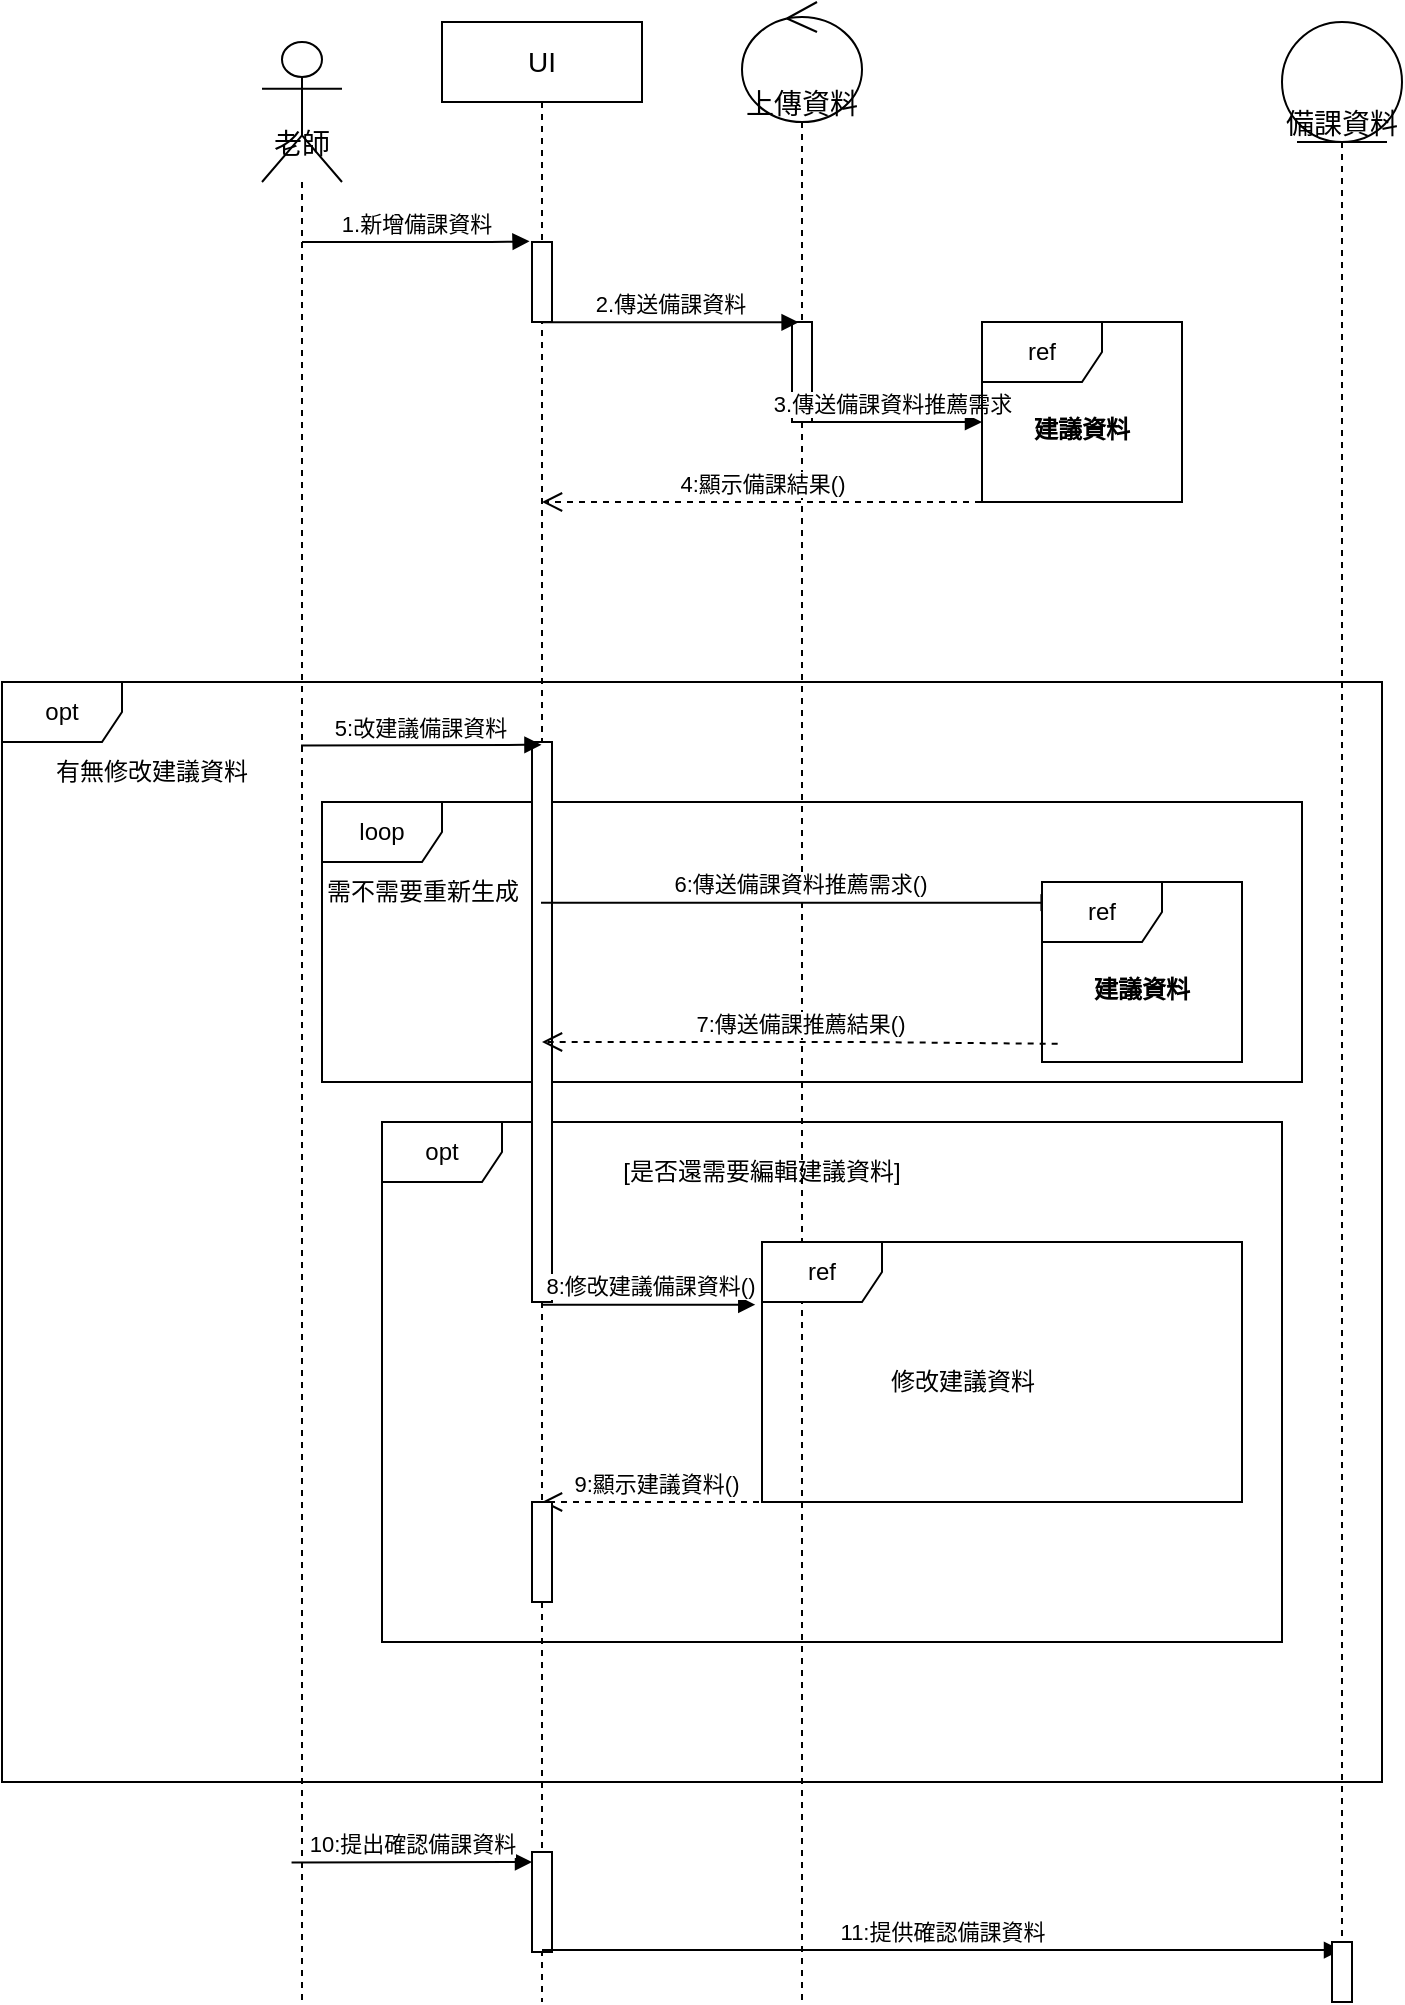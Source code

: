 <mxfile>
    <diagram name="第 1 页" id="_kCn5gWWrIlWfqqUU_DX">
        <mxGraphModel dx="576" dy="332" grid="1" gridSize="10" guides="1" tooltips="1" connect="1" arrows="1" fold="1" page="1" pageScale="1" pageWidth="1100" pageHeight="1700" math="0" shadow="0">
            <root>
                <mxCell id="0"/>
                <mxCell id="1" parent="0"/>
                <mxCell id="62" value="opt" style="shape=umlFrame;whiteSpace=wrap;html=1;" parent="1" vertex="1">
                    <mxGeometry y="420" width="690" height="550" as="geometry"/>
                </mxCell>
                <mxCell id="58" value="opt" style="shape=umlFrame;whiteSpace=wrap;html=1;" parent="1" vertex="1">
                    <mxGeometry x="190" y="640" width="450" height="260" as="geometry"/>
                </mxCell>
                <mxCell id="31" value="loop" style="shape=umlFrame;whiteSpace=wrap;html=1;" parent="1" vertex="1">
                    <mxGeometry x="160" y="480" width="490" height="140" as="geometry"/>
                </mxCell>
                <mxCell id="6" value="&lt;font style=&quot;font-size: 14px;&quot;&gt;老師&lt;/font&gt;" style="shape=umlLifeline;participant=umlActor;perimeter=lifelinePerimeter;whiteSpace=wrap;html=1;container=1;collapsible=0;recursiveResize=0;verticalAlign=top;spacingTop=36;outlineConnect=0;size=70;" parent="1" vertex="1">
                    <mxGeometry x="130" y="100" width="40" height="980" as="geometry"/>
                </mxCell>
                <mxCell id="8" value="UI" style="shape=umlLifeline;perimeter=lifelinePerimeter;whiteSpace=wrap;html=1;container=1;collapsible=0;recursiveResize=0;outlineConnect=0;fontSize=14;" parent="1" vertex="1">
                    <mxGeometry x="220" y="90" width="100" height="990" as="geometry"/>
                </mxCell>
                <mxCell id="15" value="" style="html=1;points=[];perimeter=orthogonalPerimeter;" parent="8" vertex="1">
                    <mxGeometry x="45" y="110" width="10" height="40" as="geometry"/>
                </mxCell>
                <mxCell id="27" value="" style="html=1;points=[];perimeter=orthogonalPerimeter;" parent="8" vertex="1">
                    <mxGeometry x="45" y="360" width="10" height="280" as="geometry"/>
                </mxCell>
                <mxCell id="56" value="9:顯示建議資料()" style="html=1;verticalAlign=bottom;endArrow=open;dashed=1;endSize=8;" parent="8" edge="1">
                    <mxGeometry relative="1" as="geometry">
                        <mxPoint x="164.5" y="740" as="sourcePoint"/>
                        <mxPoint x="50" y="740" as="targetPoint"/>
                        <Array as="points">
                            <mxPoint x="85" y="740"/>
                        </Array>
                    </mxGeometry>
                </mxCell>
                <mxCell id="57" value="" style="html=1;points=[];perimeter=orthogonalPerimeter;" parent="8" vertex="1">
                    <mxGeometry x="45" y="740" width="10" height="50" as="geometry"/>
                </mxCell>
                <mxCell id="97" value="10:提出確認備課資料" style="html=1;verticalAlign=bottom;startArrow=none;startFill=0;endArrow=block;startSize=8;entryX=0.473;entryY=0.005;entryDx=0;entryDy=0;entryPerimeter=0;" edge="1" parent="8">
                    <mxGeometry width="60" relative="1" as="geometry">
                        <mxPoint x="-75.23" y="920.3" as="sourcePoint"/>
                        <mxPoint x="45" y="920" as="targetPoint"/>
                    </mxGeometry>
                </mxCell>
                <mxCell id="98" value="" style="html=1;points=[];perimeter=orthogonalPerimeter;" vertex="1" parent="8">
                    <mxGeometry x="45" y="915" width="10" height="50" as="geometry"/>
                </mxCell>
                <mxCell id="9" value="上傳資料" style="shape=umlLifeline;participant=umlControl;perimeter=lifelinePerimeter;whiteSpace=wrap;html=1;container=1;collapsible=0;recursiveResize=0;verticalAlign=top;spacingTop=36;outlineConnect=0;fontSize=14;size=60;align=center;" parent="1" vertex="1">
                    <mxGeometry x="370" y="80" width="60" height="1000" as="geometry"/>
                </mxCell>
                <mxCell id="17" value="" style="html=1;points=[];perimeter=orthogonalPerimeter;" parent="9" vertex="1">
                    <mxGeometry x="25" y="160" width="10" height="50" as="geometry"/>
                </mxCell>
                <mxCell id="76" value="4:顯示備課結果()" style="html=1;verticalAlign=bottom;endArrow=open;dashed=1;endSize=8;" parent="9" edge="1">
                    <mxGeometry x="-0.002" relative="1" as="geometry">
                        <mxPoint x="119.5" y="250.0" as="sourcePoint"/>
                        <mxPoint x="-100" y="250" as="targetPoint"/>
                        <mxPoint as="offset"/>
                    </mxGeometry>
                </mxCell>
                <mxCell id="14" value="1.新增備課資料" style="html=1;verticalAlign=bottom;startArrow=none;startFill=0;endArrow=block;startSize=8;entryX=-0.122;entryY=-0.009;entryDx=0;entryDy=0;entryPerimeter=0;" parent="1" source="6" target="15" edge="1">
                    <mxGeometry width="60" relative="1" as="geometry">
                        <mxPoint x="200" y="200" as="sourcePoint"/>
                        <mxPoint x="260" y="200" as="targetPoint"/>
                        <Array as="points">
                            <mxPoint x="250" y="200"/>
                        </Array>
                    </mxGeometry>
                </mxCell>
                <mxCell id="16" value="2.傳送備課資料" style="html=1;verticalAlign=bottom;startArrow=none;startFill=0;endArrow=block;startSize=8;entryX=0.33;entryY=0.003;entryDx=0;entryDy=0;entryPerimeter=0;" parent="1" source="8" target="17" edge="1">
                    <mxGeometry width="60" relative="1" as="geometry">
                        <mxPoint x="300" y="260" as="sourcePoint"/>
                        <mxPoint x="360" y="260" as="targetPoint"/>
                    </mxGeometry>
                </mxCell>
                <mxCell id="20" value="3.傳送備課資料推薦需求" style="html=1;verticalAlign=bottom;startArrow=none;startFill=0;endArrow=block;startSize=8;" parent="1" source="9" edge="1">
                    <mxGeometry width="60" relative="1" as="geometry">
                        <mxPoint x="440" y="309" as="sourcePoint"/>
                        <mxPoint x="490" y="290" as="targetPoint"/>
                    </mxGeometry>
                </mxCell>
                <mxCell id="26" value="5:改建議備課資料" style="html=1;verticalAlign=bottom;startArrow=none;startFill=0;endArrow=block;startSize=8;entryX=0.473;entryY=0.005;entryDx=0;entryDy=0;entryPerimeter=0;" parent="1" target="27" edge="1">
                    <mxGeometry width="60" relative="1" as="geometry">
                        <mxPoint x="149.5" y="451.7" as="sourcePoint"/>
                        <mxPoint x="230" y="450" as="targetPoint"/>
                    </mxGeometry>
                </mxCell>
                <mxCell id="29" value="&lt;span style=&quot;&quot;&gt;6:傳送備課資料推薦需求()&lt;/span&gt;" style="html=1;verticalAlign=bottom;startArrow=none;startFill=0;endArrow=block;startSize=8;entryX=0.283;entryY=0.005;entryDx=0;entryDy=0;entryPerimeter=0;" parent="1" edge="1">
                    <mxGeometry x="0.0" width="60" relative="1" as="geometry">
                        <mxPoint x="269.5" y="530.35" as="sourcePoint"/>
                        <mxPoint x="527.83" y="530.35" as="targetPoint"/>
                        <mxPoint as="offset"/>
                    </mxGeometry>
                </mxCell>
                <mxCell id="34" value="需不需要重新生成" style="text;html=1;align=center;verticalAlign=middle;resizable=0;points=[];autosize=1;strokeColor=none;fillColor=none;" parent="1" vertex="1">
                    <mxGeometry x="150" y="510" width="120" height="30" as="geometry"/>
                </mxCell>
                <mxCell id="42" value="7:傳送備課推薦結果()" style="html=1;verticalAlign=bottom;endArrow=open;dashed=1;endSize=8;exitX=0.283;exitY=1.013;exitDx=0;exitDy=0;exitPerimeter=0;" parent="1" edge="1">
                    <mxGeometry relative="1" as="geometry">
                        <mxPoint x="527.83" y="600.91" as="sourcePoint"/>
                        <mxPoint x="270" y="600" as="targetPoint"/>
                        <Array as="points">
                            <mxPoint x="427.75" y="600"/>
                        </Array>
                    </mxGeometry>
                </mxCell>
                <mxCell id="45" value="ref" style="shape=umlFrame;whiteSpace=wrap;html=1;" parent="1" vertex="1">
                    <mxGeometry x="380" y="700" width="240" height="130" as="geometry"/>
                </mxCell>
                <mxCell id="47" value="8:修改建議備課資料()" style="html=1;verticalAlign=bottom;startArrow=none;startFill=0;endArrow=block;startSize=8;entryX=-0.014;entryY=0.241;entryDx=0;entryDy=0;entryPerimeter=0;" parent="1" source="8" target="45" edge="1">
                    <mxGeometry width="60" relative="1" as="geometry">
                        <mxPoint x="300" y="659" as="sourcePoint"/>
                        <mxPoint x="230" y="660" as="targetPoint"/>
                    </mxGeometry>
                </mxCell>
                <mxCell id="55" value="有無修改建議資料" style="text;html=1;align=center;verticalAlign=middle;whiteSpace=wrap;rounded=0;" parent="1" vertex="1">
                    <mxGeometry x="10" y="450" width="130" height="30" as="geometry"/>
                </mxCell>
                <mxCell id="61" value="[是否還需要編輯建議資料]" style="text;html=1;align=center;verticalAlign=middle;whiteSpace=wrap;rounded=0;" parent="1" vertex="1">
                    <mxGeometry x="300" y="650" width="160" height="30" as="geometry"/>
                </mxCell>
                <mxCell id="63" value="修改建議資料" style="text;html=1;align=center;verticalAlign=middle;resizable=0;points=[];autosize=1;strokeColor=none;fillColor=none;" parent="1" vertex="1">
                    <mxGeometry x="430" y="755" width="100" height="30" as="geometry"/>
                </mxCell>
                <mxCell id="64" value="備課資料" style="shape=umlLifeline;participant=umlEntity;perimeter=lifelinePerimeter;whiteSpace=wrap;html=1;container=1;collapsible=0;recursiveResize=0;verticalAlign=top;spacingTop=36;outlineConnect=0;fontSize=14;size=60;" parent="1" vertex="1">
                    <mxGeometry x="640" y="90" width="60" height="990" as="geometry"/>
                </mxCell>
                <mxCell id="71" value="ref" style="shape=umlFrame;whiteSpace=wrap;html=1;" parent="1" vertex="1">
                    <mxGeometry x="520" y="520" width="100" height="90" as="geometry"/>
                </mxCell>
                <mxCell id="72" value="ref" style="shape=umlFrame;whiteSpace=wrap;html=1;" parent="1" vertex="1">
                    <mxGeometry x="490" y="240" width="100" height="90" as="geometry"/>
                </mxCell>
                <mxCell id="73" value="建議資料" style="text;align=center;fontStyle=1;verticalAlign=middle;spacingLeft=3;spacingRight=3;strokeColor=none;rotatable=0;points=[[0,0.5],[1,0.5]];portConstraint=eastwest;" parent="1" vertex="1">
                    <mxGeometry x="500" y="280" width="80" height="26" as="geometry"/>
                </mxCell>
                <mxCell id="74" value="建議資料" style="text;align=center;fontStyle=1;verticalAlign=middle;spacingLeft=3;spacingRight=3;strokeColor=none;rotatable=0;points=[[0,0.5],[1,0.5]];portConstraint=eastwest;" parent="1" vertex="1">
                    <mxGeometry x="530" y="560" width="80" height="26" as="geometry"/>
                </mxCell>
                <mxCell id="94" value="11:提供確認備課資料" style="html=1;verticalAlign=bottom;startArrow=none;startFill=0;endArrow=block;startSize=8;exitX=1.007;exitY=0.889;exitDx=0;exitDy=0;exitPerimeter=0;" edge="1" parent="1">
                    <mxGeometry width="60" relative="1" as="geometry">
                        <mxPoint x="270.0" y="1054.01" as="sourcePoint"/>
                        <mxPoint x="669.5" y="1054.01" as="targetPoint"/>
                    </mxGeometry>
                </mxCell>
                <mxCell id="99" value="" style="html=1;points=[];perimeter=orthogonalPerimeter;" vertex="1" parent="1">
                    <mxGeometry x="665" y="1050" width="10" height="30" as="geometry"/>
                </mxCell>
            </root>
        </mxGraphModel>
    </diagram>
</mxfile>